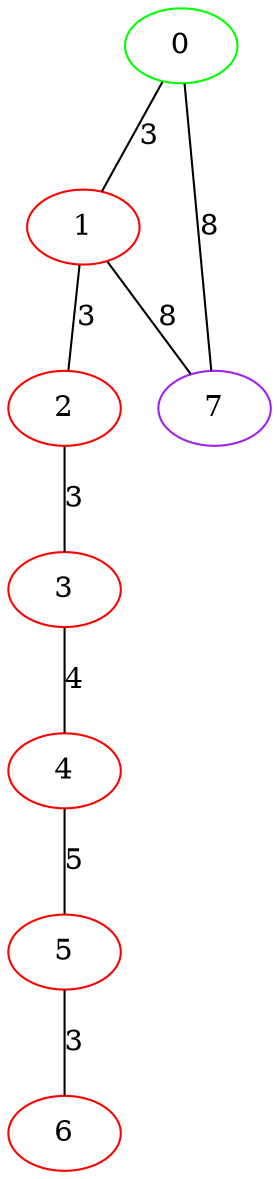 graph "" {
0 [color=green, weight=2];
1 [color=red, weight=1];
2 [color=red, weight=1];
3 [color=red, weight=1];
4 [color=red, weight=1];
5 [color=red, weight=1];
6 [color=red, weight=1];
7 [color=purple, weight=4];
0 -- 1  [key=0, label=3];
0 -- 7  [key=0, label=8];
1 -- 2  [key=0, label=3];
1 -- 7  [key=0, label=8];
2 -- 3  [key=0, label=3];
3 -- 4  [key=0, label=4];
4 -- 5  [key=0, label=5];
5 -- 6  [key=0, label=3];
}
